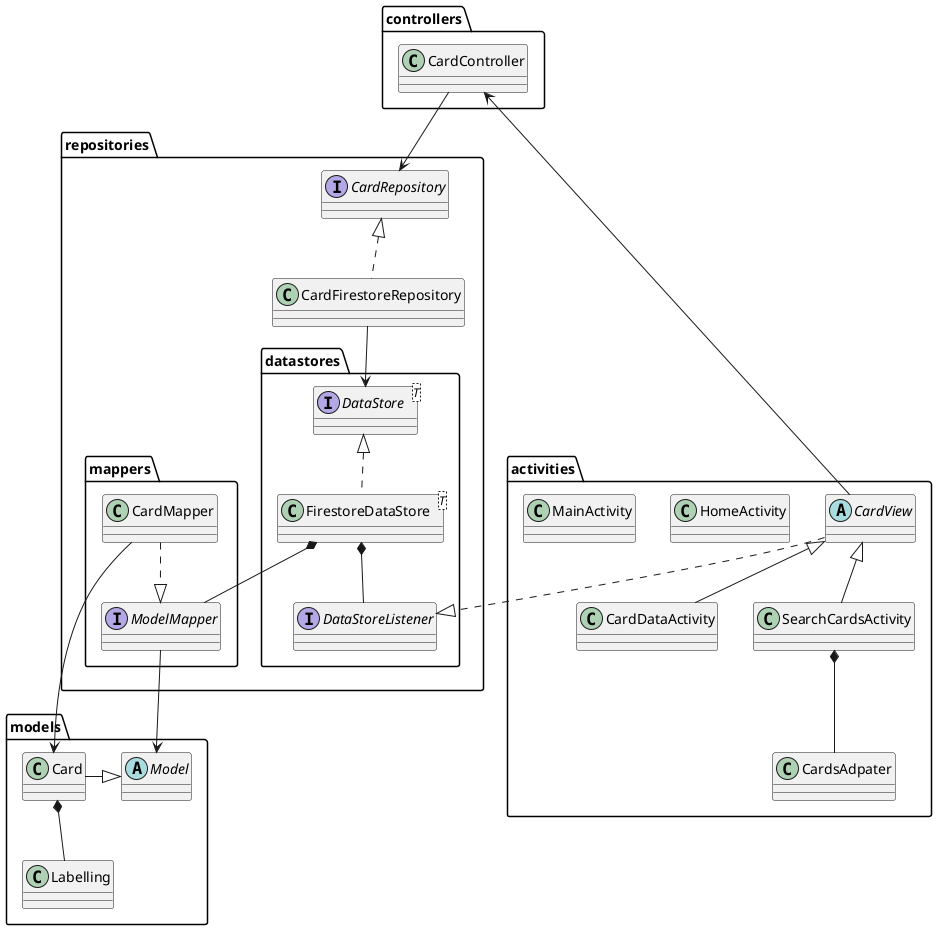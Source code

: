 @startuml
package controllers {
    class CardController
}

package models {
    class Card
    class Labelling
    abstract class Model
    Card -right-|> Model
    Card *-- Labelling
}

package activities{
    abstract class CardView
    class CardDataActivity
    class SearchCardsActivity
    CardView <|-- CardDataActivity
    CardView <|-- SearchCardsActivity
    CardView -up-> CardController
    class CardsAdpater
    SearchCardsActivity *-- CardsAdpater
    class HomeActivity
    class MainActivity
}

package repositories{
    interface CardRepository
    class CardFirestoreRepository
    CardController --> CardRepository
    CardFirestoreRepository .up.|> CardRepository
    package mappers {
        interface ModelMapper
        ModelMapper --> Model
        CardMapper ..|> ModelMapper
        CardMapper --> Card
    }
    package datastores {
        interface DataStoreListener
        interface DataStore<T>
        CardView ..|> DataStoreListener
        class FirestoreDataStore<T>
        CardFirestoreRepository --> DataStore
        FirestoreDataStore .up.|> DataStore
        FirestoreDataStore *-- DataStoreListener
        FirestoreDataStore *-- ModelMapper
    }
}

@enduml
